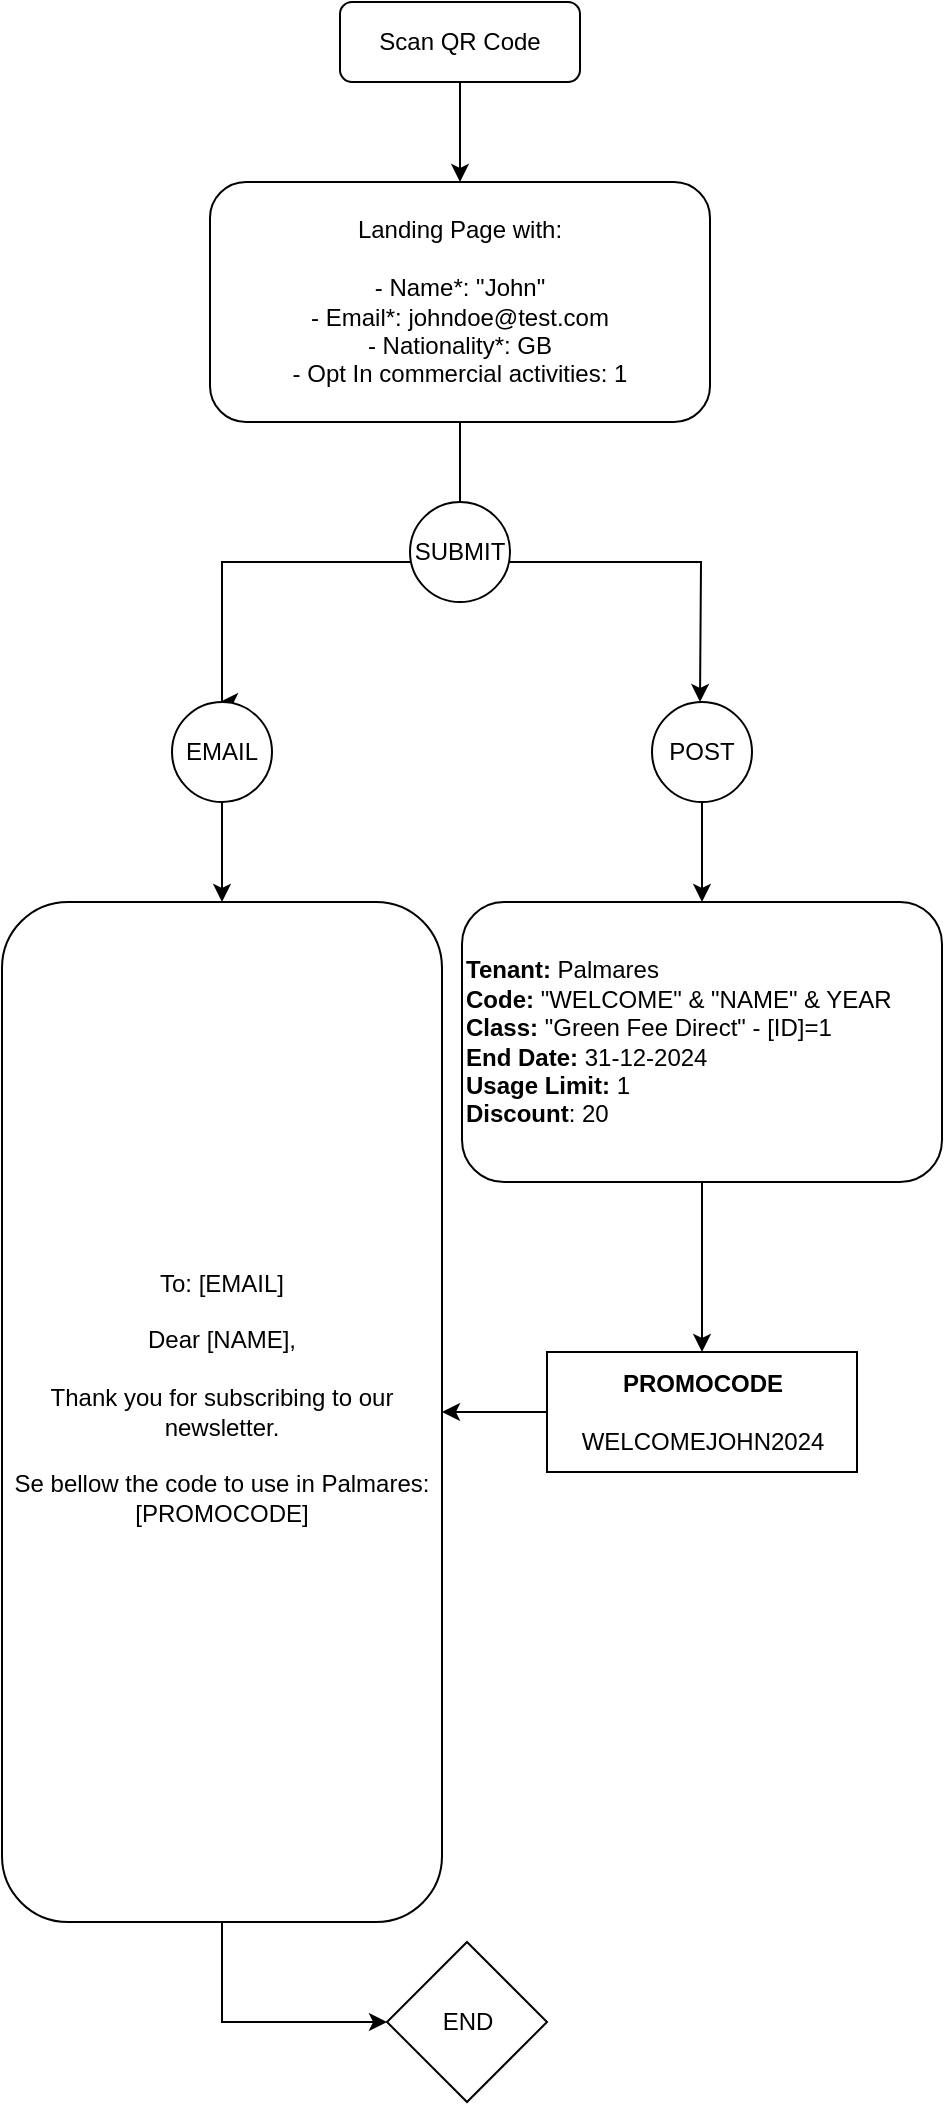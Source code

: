 <mxfile version="24.7.16">
  <diagram id="C5RBs43oDa-KdzZeNtuy" name="Page-1">
    <mxGraphModel dx="2026" dy="1117" grid="1" gridSize="10" guides="1" tooltips="1" connect="1" arrows="1" fold="1" page="1" pageScale="1" pageWidth="827" pageHeight="1169" math="0" shadow="0">
      <root>
        <mxCell id="WIyWlLk6GJQsqaUBKTNV-0" />
        <mxCell id="WIyWlLk6GJQsqaUBKTNV-1" parent="WIyWlLk6GJQsqaUBKTNV-0" />
        <mxCell id="QLcfwFrTYVMNelbYBag8-2" value="" style="edgeStyle=orthogonalEdgeStyle;rounded=0;orthogonalLoop=1;jettySize=auto;html=1;" edge="1" parent="WIyWlLk6GJQsqaUBKTNV-1" source="WIyWlLk6GJQsqaUBKTNV-3" target="QLcfwFrTYVMNelbYBag8-0">
          <mxGeometry relative="1" as="geometry" />
        </mxCell>
        <mxCell id="WIyWlLk6GJQsqaUBKTNV-3" value="Scan QR Code" style="rounded=1;whiteSpace=wrap;html=1;fontSize=12;glass=0;strokeWidth=1;shadow=0;" parent="WIyWlLk6GJQsqaUBKTNV-1" vertex="1">
          <mxGeometry x="354" y="60" width="120" height="40" as="geometry" />
        </mxCell>
        <mxCell id="QLcfwFrTYVMNelbYBag8-3" style="edgeStyle=orthogonalEdgeStyle;rounded=0;orthogonalLoop=1;jettySize=auto;html=1;" edge="1" parent="WIyWlLk6GJQsqaUBKTNV-1" source="QLcfwFrTYVMNelbYBag8-0">
          <mxGeometry relative="1" as="geometry">
            <mxPoint x="294" y="410" as="targetPoint" />
            <Array as="points">
              <mxPoint x="414" y="340" />
              <mxPoint x="295" y="340" />
            </Array>
          </mxGeometry>
        </mxCell>
        <mxCell id="QLcfwFrTYVMNelbYBag8-4" style="edgeStyle=orthogonalEdgeStyle;rounded=0;orthogonalLoop=1;jettySize=auto;html=1;" edge="1" parent="WIyWlLk6GJQsqaUBKTNV-1" source="QLcfwFrTYVMNelbYBag8-0">
          <mxGeometry relative="1" as="geometry">
            <mxPoint x="534" y="410" as="targetPoint" />
          </mxGeometry>
        </mxCell>
        <mxCell id="QLcfwFrTYVMNelbYBag8-0" value="Landing Page with:&lt;div&gt;&lt;br&gt;&lt;div&gt;- Name*: &quot;John&quot;&lt;/div&gt;&lt;div&gt;- Email*: johndoe@test.com&lt;/div&gt;&lt;div&gt;- Nationality*: GB&lt;/div&gt;&lt;div&gt;- Opt In commercial activities: 1&lt;/div&gt;&lt;/div&gt;" style="rounded=1;whiteSpace=wrap;html=1;" vertex="1" parent="WIyWlLk6GJQsqaUBKTNV-1">
          <mxGeometry x="289" y="150" width="250" height="120" as="geometry" />
        </mxCell>
        <mxCell id="QLcfwFrTYVMNelbYBag8-7" value="" style="edgeStyle=orthogonalEdgeStyle;rounded=0;orthogonalLoop=1;jettySize=auto;html=1;" edge="1" parent="WIyWlLk6GJQsqaUBKTNV-1" source="QLcfwFrTYVMNelbYBag8-5" target="QLcfwFrTYVMNelbYBag8-6">
          <mxGeometry relative="1" as="geometry" />
        </mxCell>
        <mxCell id="QLcfwFrTYVMNelbYBag8-5" value="POST" style="ellipse;whiteSpace=wrap;html=1;aspect=fixed;" vertex="1" parent="WIyWlLk6GJQsqaUBKTNV-1">
          <mxGeometry x="510" y="410" width="50" height="50" as="geometry" />
        </mxCell>
        <mxCell id="QLcfwFrTYVMNelbYBag8-14" value="" style="edgeStyle=orthogonalEdgeStyle;rounded=0;orthogonalLoop=1;jettySize=auto;html=1;" edge="1" parent="WIyWlLk6GJQsqaUBKTNV-1" source="QLcfwFrTYVMNelbYBag8-6" target="QLcfwFrTYVMNelbYBag8-13">
          <mxGeometry relative="1" as="geometry" />
        </mxCell>
        <mxCell id="QLcfwFrTYVMNelbYBag8-6" value="&lt;div&gt;&lt;b&gt;Tenant:&lt;/b&gt; Palmares&lt;/div&gt;&lt;b&gt;Code:&lt;/b&gt;&amp;nbsp;&quot;WELCOME&quot; &amp;amp; &quot;NAME&quot; &amp;amp; YEAR&lt;div&gt;&lt;b&gt;Class:&lt;/b&gt; &quot;Green Fee Direct&quot; -&lt;span style=&quot;background-color: initial;&quot;&gt;&amp;nbsp;[ID]=1&lt;/span&gt;&lt;/div&gt;&lt;div&gt;&lt;span style=&quot;background-color: initial;&quot;&gt;&lt;b&gt;End Date:&lt;/b&gt; 31-12-2024&lt;/span&gt;&lt;/div&gt;&lt;div&gt;&lt;b&gt;Usage Limit:&lt;/b&gt; 1&lt;/div&gt;&lt;div&gt;&lt;b&gt;Discount&lt;/b&gt;: 20&lt;/div&gt;" style="rounded=1;whiteSpace=wrap;html=1;align=left;" vertex="1" parent="WIyWlLk6GJQsqaUBKTNV-1">
          <mxGeometry x="415" y="510" width="240" height="140" as="geometry" />
        </mxCell>
        <mxCell id="QLcfwFrTYVMNelbYBag8-10" value="" style="edgeStyle=orthogonalEdgeStyle;rounded=0;orthogonalLoop=1;jettySize=auto;html=1;" edge="1" parent="WIyWlLk6GJQsqaUBKTNV-1" source="QLcfwFrTYVMNelbYBag8-8" target="QLcfwFrTYVMNelbYBag8-9">
          <mxGeometry relative="1" as="geometry" />
        </mxCell>
        <mxCell id="QLcfwFrTYVMNelbYBag8-8" value="EMAIL" style="ellipse;whiteSpace=wrap;html=1;aspect=fixed;" vertex="1" parent="WIyWlLk6GJQsqaUBKTNV-1">
          <mxGeometry x="270" y="410" width="50" height="50" as="geometry" />
        </mxCell>
        <mxCell id="QLcfwFrTYVMNelbYBag8-18" style="edgeStyle=orthogonalEdgeStyle;rounded=0;orthogonalLoop=1;jettySize=auto;html=1;entryX=0;entryY=0.5;entryDx=0;entryDy=0;" edge="1" parent="WIyWlLk6GJQsqaUBKTNV-1" source="QLcfwFrTYVMNelbYBag8-9" target="QLcfwFrTYVMNelbYBag8-15">
          <mxGeometry relative="1" as="geometry" />
        </mxCell>
        <mxCell id="QLcfwFrTYVMNelbYBag8-9" value="&lt;div&gt;To: [EMAIL]&lt;/div&gt;&lt;div&gt;&lt;br&gt;&lt;/div&gt;Dear [NAME],&lt;div&gt;&lt;br&gt;&lt;/div&gt;&lt;div&gt;Thank you for subscribing to our newsletter.&lt;/div&gt;&lt;div&gt;&lt;br&gt;&lt;/div&gt;&lt;div&gt;Se bellow the code to use in Palmares:&lt;/div&gt;&lt;div&gt;[PROMOCODE]&lt;/div&gt;&lt;div&gt;&lt;br&gt;&lt;/div&gt;" style="rounded=1;whiteSpace=wrap;html=1;" vertex="1" parent="WIyWlLk6GJQsqaUBKTNV-1">
          <mxGeometry x="185" y="510" width="220" height="510" as="geometry" />
        </mxCell>
        <mxCell id="QLcfwFrTYVMNelbYBag8-11" value="SUBMIT" style="ellipse;whiteSpace=wrap;html=1;aspect=fixed;" vertex="1" parent="WIyWlLk6GJQsqaUBKTNV-1">
          <mxGeometry x="389" y="310" width="50" height="50" as="geometry" />
        </mxCell>
        <mxCell id="QLcfwFrTYVMNelbYBag8-19" value="" style="edgeStyle=orthogonalEdgeStyle;rounded=0;orthogonalLoop=1;jettySize=auto;html=1;" edge="1" parent="WIyWlLk6GJQsqaUBKTNV-1" source="QLcfwFrTYVMNelbYBag8-13" target="QLcfwFrTYVMNelbYBag8-9">
          <mxGeometry relative="1" as="geometry" />
        </mxCell>
        <mxCell id="QLcfwFrTYVMNelbYBag8-13" value="&lt;b&gt;PROMOCODE&lt;/b&gt;&lt;div&gt;&lt;br&gt;&lt;/div&gt;&lt;div&gt;&lt;span style=&quot;text-align: left;&quot;&gt;WELCOMEJOHN2024&lt;/span&gt;&lt;br&gt;&lt;/div&gt;" style="rounded=0;whiteSpace=wrap;html=1;" vertex="1" parent="WIyWlLk6GJQsqaUBKTNV-1">
          <mxGeometry x="457.5" y="735" width="155" height="60" as="geometry" />
        </mxCell>
        <mxCell id="QLcfwFrTYVMNelbYBag8-15" value="END" style="rhombus;whiteSpace=wrap;html=1;" vertex="1" parent="WIyWlLk6GJQsqaUBKTNV-1">
          <mxGeometry x="377.5" y="1030" width="80" height="80" as="geometry" />
        </mxCell>
      </root>
    </mxGraphModel>
  </diagram>
</mxfile>
